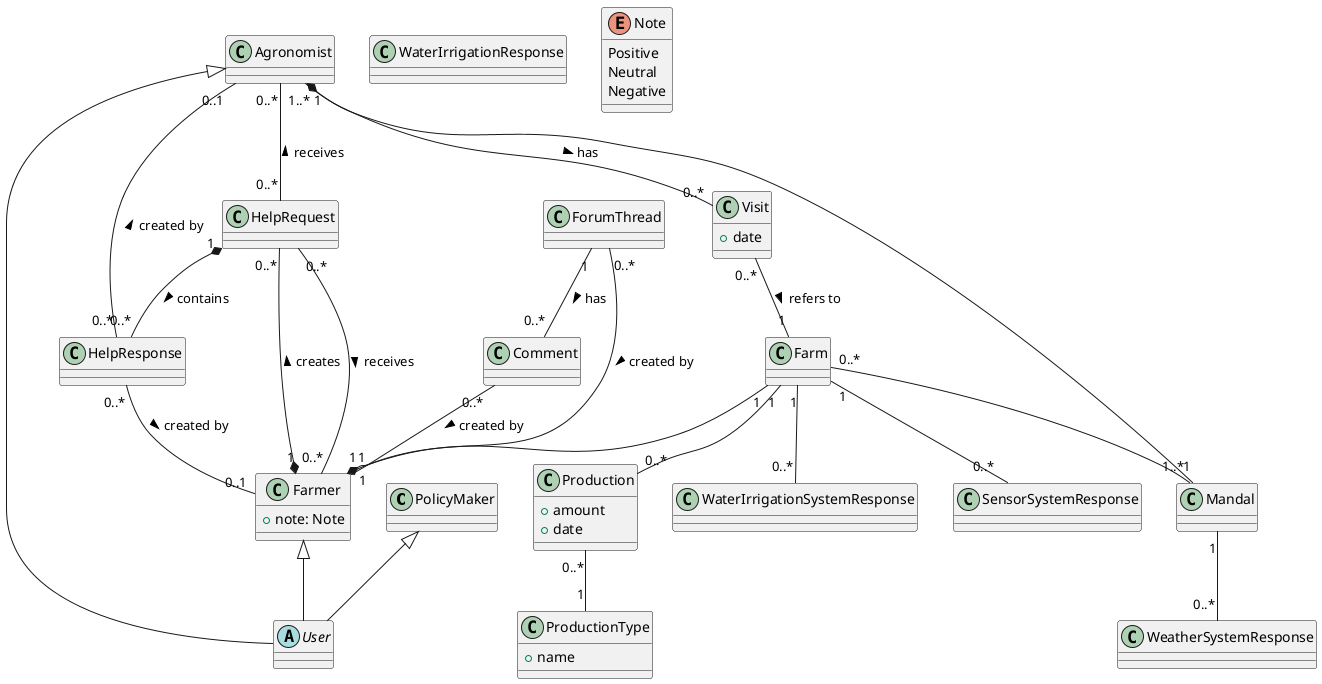 @startuml Class

class PolicyMaker
class Agronomist
class Farmer {
    +note: Note
}
class Farm
abstract class User
class Mandal
class Production {
    +amount
    +date
}

class WaterIrrigationResponse
class SensorSystemResponse
class WeatherSystemResponse

class ProductionType {
    +name
}
enum Note {
    Positive
    Neutral
    Negative
}
class HelpRequest 
class HelpResponse 
class Visit {
    +date
} 
class ForumThread
class Comment

PolicyMaker <|-- User
Agronomist <|-- User
Farmer <|-- User


Farm "0..*" -- "1" Mandal
Farm "1" -- "0..*" Production
Farm "1" -- "0..*" WaterIrrigationSystemResponse
Farm "1" -- "0..*" SensorSystemResponse

Mandal "1" -- "0..*" WeatherSystemResponse

Agronomist "1..*" -- "1..*" Mandal
Production "0..*" -- "1" ProductionType

Farm "1" --* "1" Farmer

Farmer "1" *-- "0..*" HelpRequest : creates >
Farmer "0..*" -- "0..*" HelpRequest : receives < 
Agronomist "0..*" -- "0..*" HelpRequest : receives < 
HelpRequest "1" *-- "0..*" HelpResponse : contains >
HelpResponse "0..*" -- "0..1" Farmer : created by >
HelpResponse "0..*" -- "0..1" Agronomist : created by >
'XOR 

Agronomist "1" *-- "0..*" Visit : has >
Visit "0..*" -- "1" Farm : refers to >

ForumThread "1" -- "0..*" Comment : has >
ForumThread "0..*" -- "1" Farmer : created by >
Comment "0..*" -- "1" Farmer : created by >

@enduml
